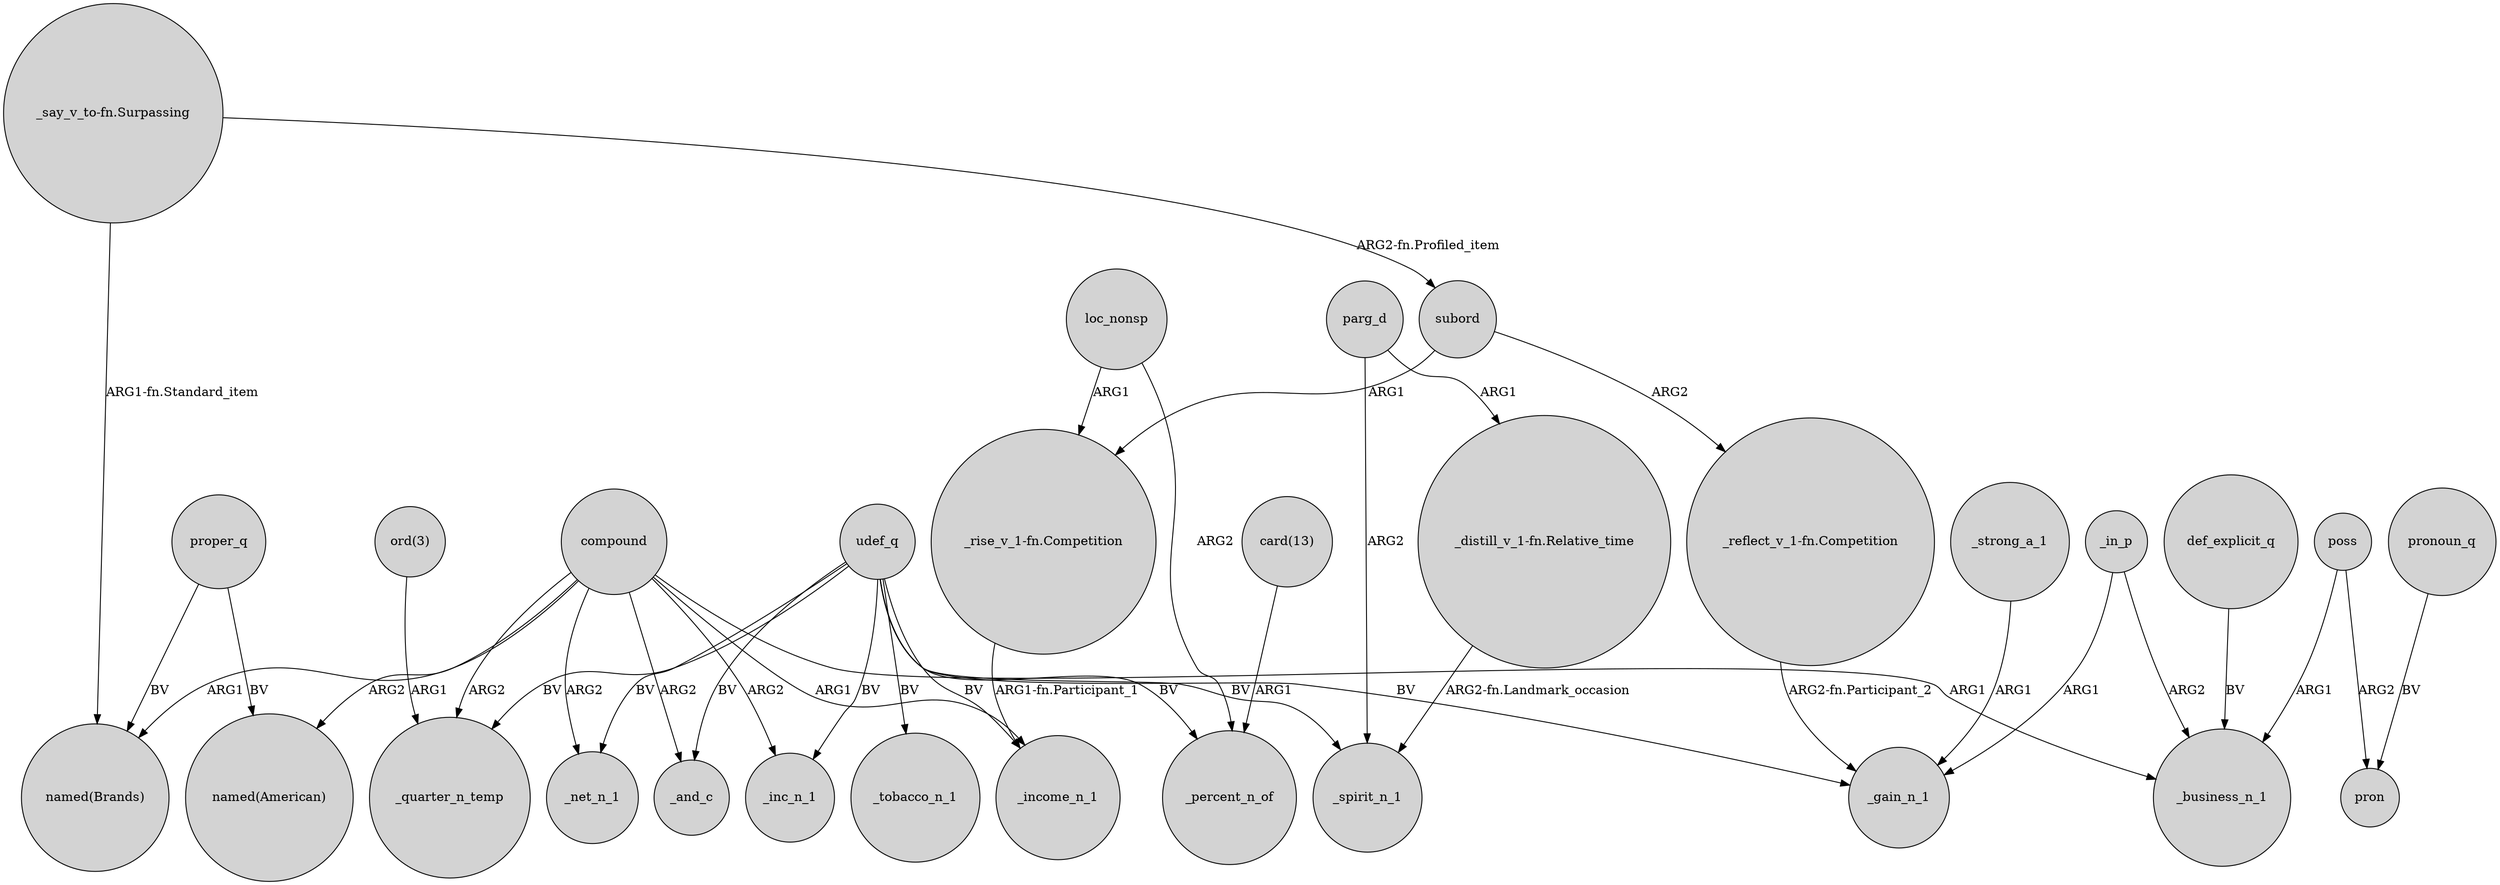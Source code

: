digraph {
	node [shape=circle style=filled]
	def_explicit_q -> _business_n_1 [label=BV]
	udef_q -> _spirit_n_1 [label=BV]
	compound -> _net_n_1 [label=ARG2]
	poss -> _business_n_1 [label=ARG1]
	"ord(3)" -> _quarter_n_temp [label=ARG1]
	loc_nonsp -> "_rise_v_1-fn.Competition" [label=ARG1]
	"_distill_v_1-fn.Relative_time" -> _spirit_n_1 [label="ARG2-fn.Landmark_occasion"]
	"_reflect_v_1-fn.Competition" -> _gain_n_1 [label="ARG2-fn.Participant_2"]
	udef_q -> _income_n_1 [label=BV]
	loc_nonsp -> _percent_n_of [label=ARG2]
	udef_q -> _and_c [label=BV]
	compound -> _and_c [label=ARG2]
	parg_d -> "_distill_v_1-fn.Relative_time" [label=ARG1]
	pronoun_q -> pron [label=BV]
	_strong_a_1 -> _gain_n_1 [label=ARG1]
	udef_q -> _inc_n_1 [label=BV]
	poss -> pron [label=ARG2]
	compound -> _inc_n_1 [label=ARG2]
	compound -> _income_n_1 [label=ARG1]
	compound -> _quarter_n_temp [label=ARG2]
	"card(13)" -> _percent_n_of [label=ARG1]
	udef_q -> _percent_n_of [label=BV]
	proper_q -> "named(Brands)" [label=BV]
	udef_q -> _net_n_1 [label=BV]
	udef_q -> _tobacco_n_1 [label=BV]
	"_say_v_to-fn.Surpassing" -> subord [label="ARG2-fn.Profiled_item"]
	_in_p -> _gain_n_1 [label=ARG1]
	_in_p -> _business_n_1 [label=ARG2]
	udef_q -> _quarter_n_temp [label=BV]
	compound -> "named(American)" [label=ARG2]
	subord -> "_rise_v_1-fn.Competition" [label=ARG1]
	"_rise_v_1-fn.Competition" -> _income_n_1 [label="ARG1-fn.Participant_1"]
	compound -> _business_n_1 [label=ARG1]
	parg_d -> _spirit_n_1 [label=ARG2]
	proper_q -> "named(American)" [label=BV]
	subord -> "_reflect_v_1-fn.Competition" [label=ARG2]
	"_say_v_to-fn.Surpassing" -> "named(Brands)" [label="ARG1-fn.Standard_item"]
	udef_q -> _gain_n_1 [label=BV]
	compound -> "named(Brands)" [label=ARG1]
}
